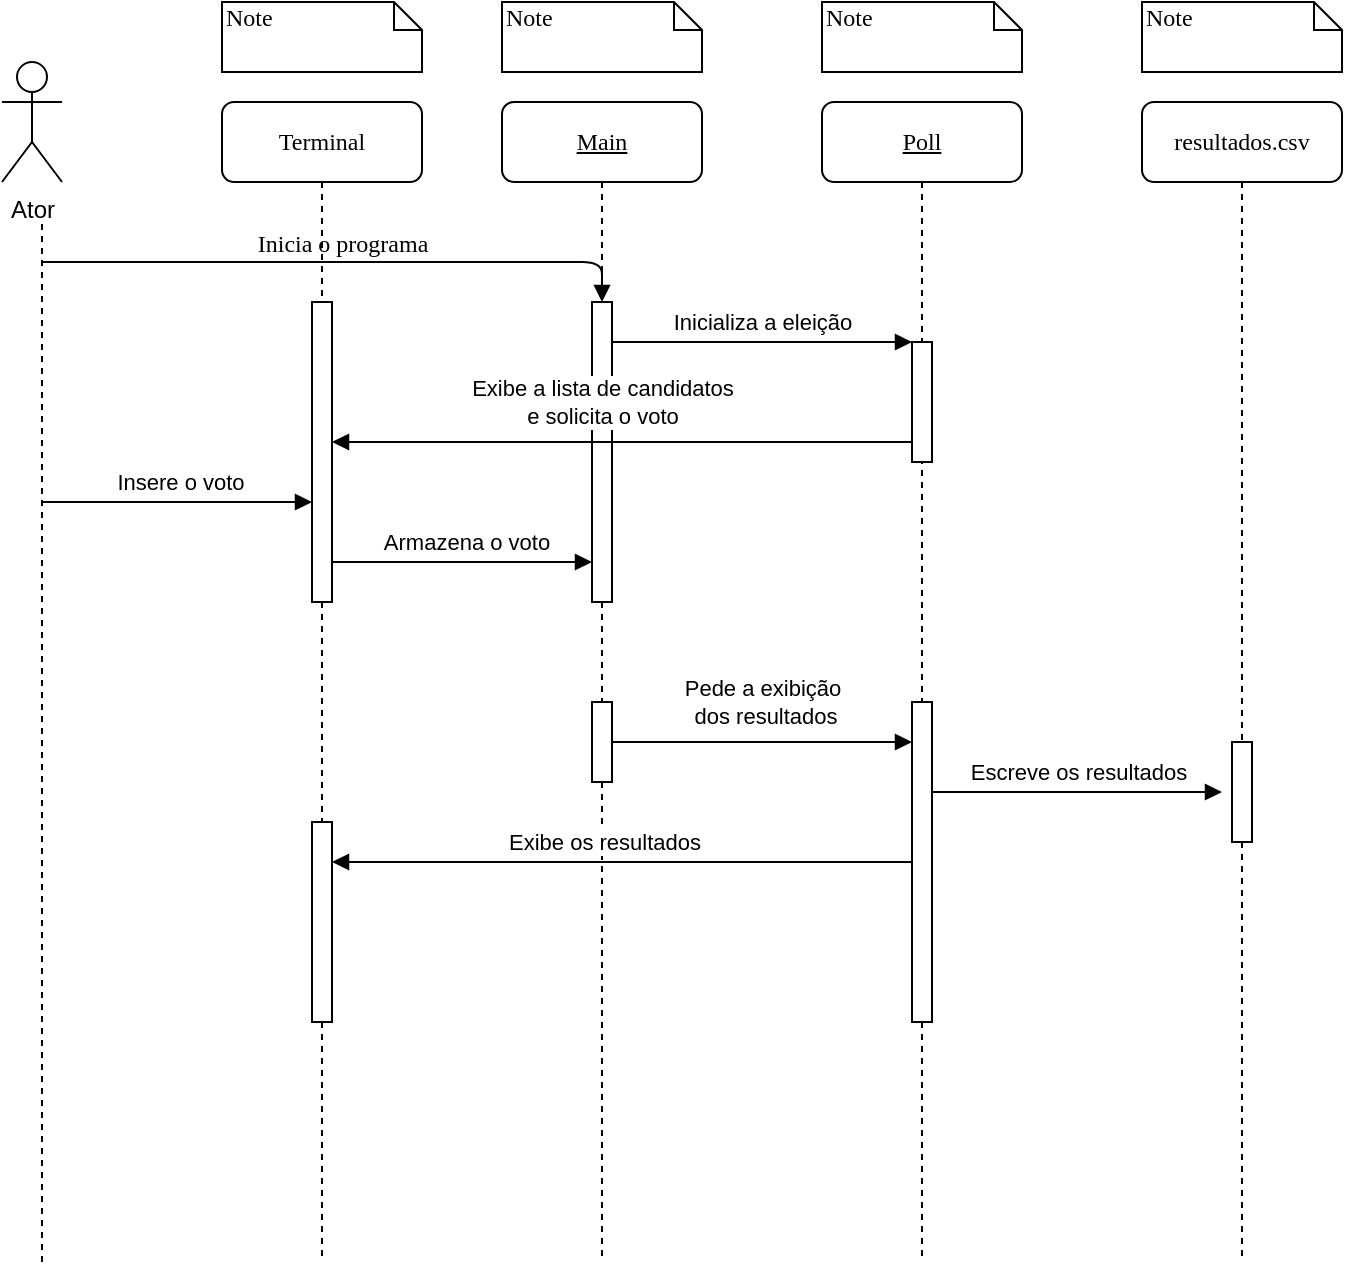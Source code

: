 <mxfile version="20.8.10" type="device"><diagram name="Page-1" id="13e1069c-82ec-6db2-03f1-153e76fe0fe0"><mxGraphModel dx="2219" dy="1000" grid="1" gridSize="10" guides="1" tooltips="1" connect="1" arrows="1" fold="1" page="1" pageScale="1" pageWidth="1100" pageHeight="850" background="none" math="0" shadow="0"><root><mxCell id="0"/><mxCell id="1" parent="0"/><mxCell id="7baba1c4bc27f4b0-2" value="&lt;u&gt;Main&lt;/u&gt;" style="shape=umlLifeline;perimeter=lifelinePerimeter;whiteSpace=wrap;html=1;container=1;collapsible=0;recursiveResize=0;outlineConnect=0;rounded=1;shadow=0;comic=0;labelBackgroundColor=none;strokeWidth=1;fontFamily=Verdana;fontSize=12;align=center;" parent="1" vertex="1"><mxGeometry x="465" y="160" width="100" height="580" as="geometry"/></mxCell><mxCell id="7baba1c4bc27f4b0-10" value="" style="html=1;points=[];perimeter=orthogonalPerimeter;rounded=0;shadow=0;comic=0;labelBackgroundColor=none;strokeWidth=1;fontFamily=Verdana;fontSize=12;align=center;" parent="7baba1c4bc27f4b0-2" vertex="1"><mxGeometry x="45" y="100" width="10" height="150" as="geometry"/></mxCell><mxCell id="b4yrFJHsLpj1hnrqYsv3-22" value="" style="html=1;points=[];perimeter=orthogonalPerimeter;rounded=0;shadow=0;comic=0;labelBackgroundColor=none;strokeWidth=1;fontFamily=Verdana;fontSize=12;align=center;" vertex="1" parent="7baba1c4bc27f4b0-2"><mxGeometry x="45" y="300" width="10" height="40" as="geometry"/></mxCell><mxCell id="7baba1c4bc27f4b0-3" value="&lt;u&gt;Poll&lt;/u&gt;" style="shape=umlLifeline;perimeter=lifelinePerimeter;whiteSpace=wrap;html=1;container=1;collapsible=0;recursiveResize=0;outlineConnect=0;rounded=1;shadow=0;comic=0;labelBackgroundColor=none;strokeWidth=1;fontFamily=Verdana;fontSize=12;align=center;" parent="1" vertex="1"><mxGeometry x="625" y="160" width="100" height="580" as="geometry"/></mxCell><mxCell id="7baba1c4bc27f4b0-13" value="" style="html=1;points=[];perimeter=orthogonalPerimeter;rounded=0;shadow=0;comic=0;labelBackgroundColor=none;strokeWidth=1;fontFamily=Verdana;fontSize=12;align=center;" parent="7baba1c4bc27f4b0-3" vertex="1"><mxGeometry x="45" y="120" width="10" height="60" as="geometry"/></mxCell><mxCell id="b4yrFJHsLpj1hnrqYsv3-25" value="" style="html=1;points=[];perimeter=orthogonalPerimeter;rounded=0;shadow=0;comic=0;labelBackgroundColor=none;strokeWidth=1;fontFamily=Verdana;fontSize=12;align=center;" vertex="1" parent="7baba1c4bc27f4b0-3"><mxGeometry x="45" y="300" width="10" height="160" as="geometry"/></mxCell><mxCell id="7baba1c4bc27f4b0-8" value="Terminal" style="shape=umlLifeline;perimeter=lifelinePerimeter;whiteSpace=wrap;html=1;container=1;collapsible=0;recursiveResize=0;outlineConnect=0;rounded=1;shadow=0;comic=0;labelBackgroundColor=none;strokeWidth=1;fontFamily=Verdana;fontSize=12;align=center;" parent="1" vertex="1"><mxGeometry x="325" y="160" width="100" height="580" as="geometry"/></mxCell><mxCell id="7baba1c4bc27f4b0-9" value="" style="html=1;points=[];perimeter=orthogonalPerimeter;rounded=0;shadow=0;comic=0;labelBackgroundColor=none;strokeWidth=1;fontFamily=Verdana;fontSize=12;align=center;" parent="7baba1c4bc27f4b0-8" vertex="1"><mxGeometry x="45" y="100" width="10" height="150" as="geometry"/></mxCell><mxCell id="b4yrFJHsLpj1hnrqYsv3-28" value="" style="html=1;points=[];perimeter=orthogonalPerimeter;rounded=0;shadow=0;comic=0;labelBackgroundColor=none;strokeWidth=1;fontFamily=Verdana;fontSize=12;align=center;" vertex="1" parent="7baba1c4bc27f4b0-8"><mxGeometry x="45" y="360" width="10" height="100" as="geometry"/></mxCell><mxCell id="7baba1c4bc27f4b0-14" value="" style="html=1;verticalAlign=bottom;endArrow=block;entryX=0;entryY=0;labelBackgroundColor=none;fontFamily=Verdana;fontSize=12;edgeStyle=elbowEdgeStyle;elbow=vertical;" parent="1" source="7baba1c4bc27f4b0-10" target="7baba1c4bc27f4b0-13" edge="1"><mxGeometry relative="1" as="geometry"><mxPoint x="595" y="280" as="sourcePoint"/></mxGeometry></mxCell><mxCell id="b4yrFJHsLpj1hnrqYsv3-11" value="Inicializa a eleição" style="edgeLabel;html=1;align=center;verticalAlign=middle;resizable=0;points=[];" vertex="1" connectable="0" parent="7baba1c4bc27f4b0-14"><mxGeometry x="-0.189" y="1" relative="1" as="geometry"><mxPoint x="14" y="-9" as="offset"/></mxGeometry></mxCell><mxCell id="7baba1c4bc27f4b0-40" value="Note" style="shape=note;whiteSpace=wrap;html=1;size=14;verticalAlign=top;align=left;spacingTop=-6;rounded=0;shadow=0;comic=0;labelBackgroundColor=none;strokeWidth=1;fontFamily=Verdana;fontSize=12" parent="1" vertex="1"><mxGeometry x="325" y="110" width="100" height="35" as="geometry"/></mxCell><mxCell id="7baba1c4bc27f4b0-41" value="Note" style="shape=note;whiteSpace=wrap;html=1;size=14;verticalAlign=top;align=left;spacingTop=-6;rounded=0;shadow=0;comic=0;labelBackgroundColor=none;strokeWidth=1;fontFamily=Verdana;fontSize=12" parent="1" vertex="1"><mxGeometry x="465" y="110" width="100" height="35" as="geometry"/></mxCell><mxCell id="7baba1c4bc27f4b0-42" value="Note" style="shape=note;whiteSpace=wrap;html=1;size=14;verticalAlign=top;align=left;spacingTop=-6;rounded=0;shadow=0;comic=0;labelBackgroundColor=none;strokeWidth=1;fontFamily=Verdana;fontSize=12" parent="1" vertex="1"><mxGeometry x="625" y="110" width="100" height="35" as="geometry"/></mxCell><mxCell id="b4yrFJHsLpj1hnrqYsv3-3" value="Ator" style="shape=umlActor;verticalLabelPosition=bottom;verticalAlign=top;html=1;outlineConnect=0;" vertex="1" parent="1"><mxGeometry x="215" y="140" width="30" height="60" as="geometry"/></mxCell><mxCell id="b4yrFJHsLpj1hnrqYsv3-4" value="" style="endArrow=none;dashed=1;html=1;rounded=0;" edge="1" parent="1"><mxGeometry width="50" height="50" relative="1" as="geometry"><mxPoint x="235" y="740" as="sourcePoint"/><mxPoint x="235" y="220" as="targetPoint"/></mxGeometry></mxCell><mxCell id="b4yrFJHsLpj1hnrqYsv3-10" value="Inicia o programa" style="html=1;verticalAlign=bottom;endArrow=block;labelBackgroundColor=none;fontFamily=Verdana;fontSize=12;edgeStyle=elbowEdgeStyle;elbow=vertical;" edge="1" parent="1" target="7baba1c4bc27f4b0-10"><mxGeometry relative="1" as="geometry"><mxPoint x="235" y="240" as="sourcePoint"/><mxPoint x="365" y="240" as="targetPoint"/><Array as="points"><mxPoint x="250" y="240"/></Array></mxGeometry></mxCell><mxCell id="b4yrFJHsLpj1hnrqYsv3-12" value="" style="html=1;verticalAlign=bottom;endArrow=none;labelBackgroundColor=none;fontFamily=Verdana;fontSize=12;edgeStyle=elbowEdgeStyle;elbow=vertical;startArrow=block;startFill=1;endFill=0;" edge="1" parent="1" source="7baba1c4bc27f4b0-9" target="7baba1c4bc27f4b0-13"><mxGeometry relative="1" as="geometry"><mxPoint x="525" y="320" as="sourcePoint"/><mxPoint x="675" y="320.0" as="targetPoint"/><Array as="points"><mxPoint x="585" y="330"/></Array></mxGeometry></mxCell><mxCell id="b4yrFJHsLpj1hnrqYsv3-13" value="Exibe a lista de candidatos&lt;br&gt;e solicita o voto" style="edgeLabel;html=1;align=center;verticalAlign=middle;resizable=0;points=[];labelBackgroundColor=default;" vertex="1" connectable="0" parent="b4yrFJHsLpj1hnrqYsv3-12"><mxGeometry x="-0.189" y="1" relative="1" as="geometry"><mxPoint x="17" y="-19" as="offset"/></mxGeometry></mxCell><mxCell id="b4yrFJHsLpj1hnrqYsv3-15" value="" style="html=1;verticalAlign=bottom;endArrow=block;labelBackgroundColor=none;fontFamily=Verdana;fontSize=12;edgeStyle=elbowEdgeStyle;elbow=vertical;" edge="1" parent="1" target="7baba1c4bc27f4b0-9"><mxGeometry relative="1" as="geometry"><mxPoint x="235" y="360" as="sourcePoint"/><mxPoint x="365" y="360.0" as="targetPoint"/></mxGeometry></mxCell><mxCell id="b4yrFJHsLpj1hnrqYsv3-16" value="Insere o voto" style="edgeLabel;html=1;align=center;verticalAlign=middle;resizable=0;points=[];" vertex="1" connectable="0" parent="b4yrFJHsLpj1hnrqYsv3-15"><mxGeometry x="-0.189" y="1" relative="1" as="geometry"><mxPoint x="14" y="-9" as="offset"/></mxGeometry></mxCell><mxCell id="b4yrFJHsLpj1hnrqYsv3-17" value="" style="html=1;verticalAlign=bottom;endArrow=block;labelBackgroundColor=none;fontFamily=Verdana;fontSize=12;edgeStyle=elbowEdgeStyle;elbow=vertical;" edge="1" parent="1" source="7baba1c4bc27f4b0-9" target="7baba1c4bc27f4b0-10"><mxGeometry relative="1" as="geometry"><mxPoint x="385" y="380" as="sourcePoint"/><mxPoint x="505" y="390" as="targetPoint"/><Array as="points"><mxPoint x="445" y="390"/><mxPoint x="515" y="380"/></Array></mxGeometry></mxCell><mxCell id="b4yrFJHsLpj1hnrqYsv3-18" value="Armazena o voto" style="edgeLabel;html=1;align=center;verticalAlign=middle;resizable=0;points=[];" vertex="1" connectable="0" parent="b4yrFJHsLpj1hnrqYsv3-17"><mxGeometry x="-0.189" y="1" relative="1" as="geometry"><mxPoint x="14" y="-9" as="offset"/></mxGeometry></mxCell><mxCell id="b4yrFJHsLpj1hnrqYsv3-19" value="resultados.csv" style="shape=umlLifeline;perimeter=lifelinePerimeter;whiteSpace=wrap;html=1;container=1;collapsible=0;recursiveResize=0;outlineConnect=0;rounded=1;shadow=0;comic=0;labelBackgroundColor=none;strokeWidth=1;fontFamily=Verdana;fontSize=12;align=center;" vertex="1" parent="1"><mxGeometry x="785" y="160" width="100" height="580" as="geometry"/></mxCell><mxCell id="b4yrFJHsLpj1hnrqYsv3-20" value="" style="html=1;points=[];perimeter=orthogonalPerimeter;rounded=0;shadow=0;comic=0;labelBackgroundColor=none;strokeWidth=1;fontFamily=Verdana;fontSize=12;align=center;" vertex="1" parent="b4yrFJHsLpj1hnrqYsv3-19"><mxGeometry x="45" y="320" width="10" height="50" as="geometry"/></mxCell><mxCell id="b4yrFJHsLpj1hnrqYsv3-21" value="Note" style="shape=note;whiteSpace=wrap;html=1;size=14;verticalAlign=top;align=left;spacingTop=-6;rounded=0;shadow=0;comic=0;labelBackgroundColor=none;strokeWidth=1;fontFamily=Verdana;fontSize=12" vertex="1" parent="1"><mxGeometry x="785" y="110" width="100" height="35" as="geometry"/></mxCell><mxCell id="b4yrFJHsLpj1hnrqYsv3-23" value="" style="html=1;verticalAlign=bottom;endArrow=block;labelBackgroundColor=none;fontFamily=Verdana;fontSize=12;edgeStyle=elbowEdgeStyle;elbow=vertical;" edge="1" parent="1" source="b4yrFJHsLpj1hnrqYsv3-22" target="b4yrFJHsLpj1hnrqYsv3-25"><mxGeometry relative="1" as="geometry"><mxPoint x="535" y="480" as="sourcePoint"/><mxPoint x="665" y="480" as="targetPoint"/><Array as="points"><mxPoint x="600" y="480"/><mxPoint x="670" y="470"/></Array></mxGeometry></mxCell><mxCell id="b4yrFJHsLpj1hnrqYsv3-24" value="Pede a exibição&lt;br&gt;&amp;nbsp;dos resultados" style="edgeLabel;html=1;align=center;verticalAlign=middle;resizable=0;points=[];" vertex="1" connectable="0" parent="b4yrFJHsLpj1hnrqYsv3-23"><mxGeometry x="-0.189" y="1" relative="1" as="geometry"><mxPoint x="14" y="-19" as="offset"/></mxGeometry></mxCell><mxCell id="b4yrFJHsLpj1hnrqYsv3-26" value="" style="html=1;verticalAlign=bottom;endArrow=none;labelBackgroundColor=none;fontFamily=Verdana;fontSize=12;edgeStyle=elbowEdgeStyle;elbow=vertical;startArrow=block;startFill=1;endFill=0;" edge="1" parent="1" source="b4yrFJHsLpj1hnrqYsv3-28" target="b4yrFJHsLpj1hnrqYsv3-25"><mxGeometry relative="1" as="geometry"><mxPoint x="370" y="540" as="sourcePoint"/><mxPoint x="660" y="540" as="targetPoint"/><Array as="points"><mxPoint x="575" y="540"/></Array></mxGeometry></mxCell><mxCell id="b4yrFJHsLpj1hnrqYsv3-27" value="Exibe os resultados" style="edgeLabel;html=1;align=center;verticalAlign=middle;resizable=0;points=[];labelBackgroundColor=default;" vertex="1" connectable="0" parent="b4yrFJHsLpj1hnrqYsv3-26"><mxGeometry x="-0.189" y="1" relative="1" as="geometry"><mxPoint x="18" y="-9" as="offset"/></mxGeometry></mxCell><mxCell id="b4yrFJHsLpj1hnrqYsv3-32" value="" style="html=1;verticalAlign=bottom;endArrow=block;labelBackgroundColor=none;fontFamily=Verdana;fontSize=12;edgeStyle=elbowEdgeStyle;elbow=vertical;" edge="1" parent="1" source="b4yrFJHsLpj1hnrqYsv3-25"><mxGeometry relative="1" as="geometry"><mxPoint x="695" y="505.0" as="sourcePoint"/><mxPoint x="825" y="505.0" as="targetPoint"/><Array as="points"><mxPoint x="760" y="505"/><mxPoint x="830" y="495"/></Array></mxGeometry></mxCell><mxCell id="b4yrFJHsLpj1hnrqYsv3-33" value="Escreve os resultados" style="edgeLabel;html=1;align=center;verticalAlign=middle;resizable=0;points=[];" vertex="1" connectable="0" parent="b4yrFJHsLpj1hnrqYsv3-32"><mxGeometry x="-0.189" y="1" relative="1" as="geometry"><mxPoint x="14" y="-9" as="offset"/></mxGeometry></mxCell></root></mxGraphModel></diagram></mxfile>